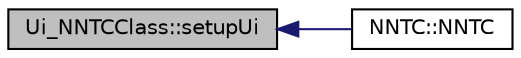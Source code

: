 digraph "Ui_NNTCClass::setupUi"
{
  edge [fontname="Helvetica",fontsize="10",labelfontname="Helvetica",labelfontsize="10"];
  node [fontname="Helvetica",fontsize="10",shape=record];
  rankdir="LR";
  Node6 [label="Ui_NNTCClass::setupUi",height=0.2,width=0.4,color="black", fillcolor="grey75", style="filled", fontcolor="black"];
  Node6 -> Node7 [dir="back",color="midnightblue",fontsize="10",style="solid",fontname="Helvetica"];
  Node7 [label="NNTC::NNTC",height=0.2,width=0.4,color="black", fillcolor="white", style="filled",URL="$class_n_n_t_c.html#a6b610d14cbd1da9f70d6aafb8f8f630a"];
}
